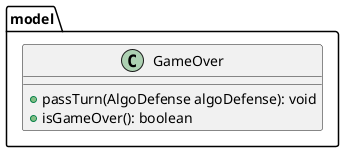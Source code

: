@startuml
'https://plantuml.com/class-diagram

package model {
    class GameOver {
        + passTurn(AlgoDefense algoDefense): void
        + isGameOver(): boolean
    }
}

@enduml